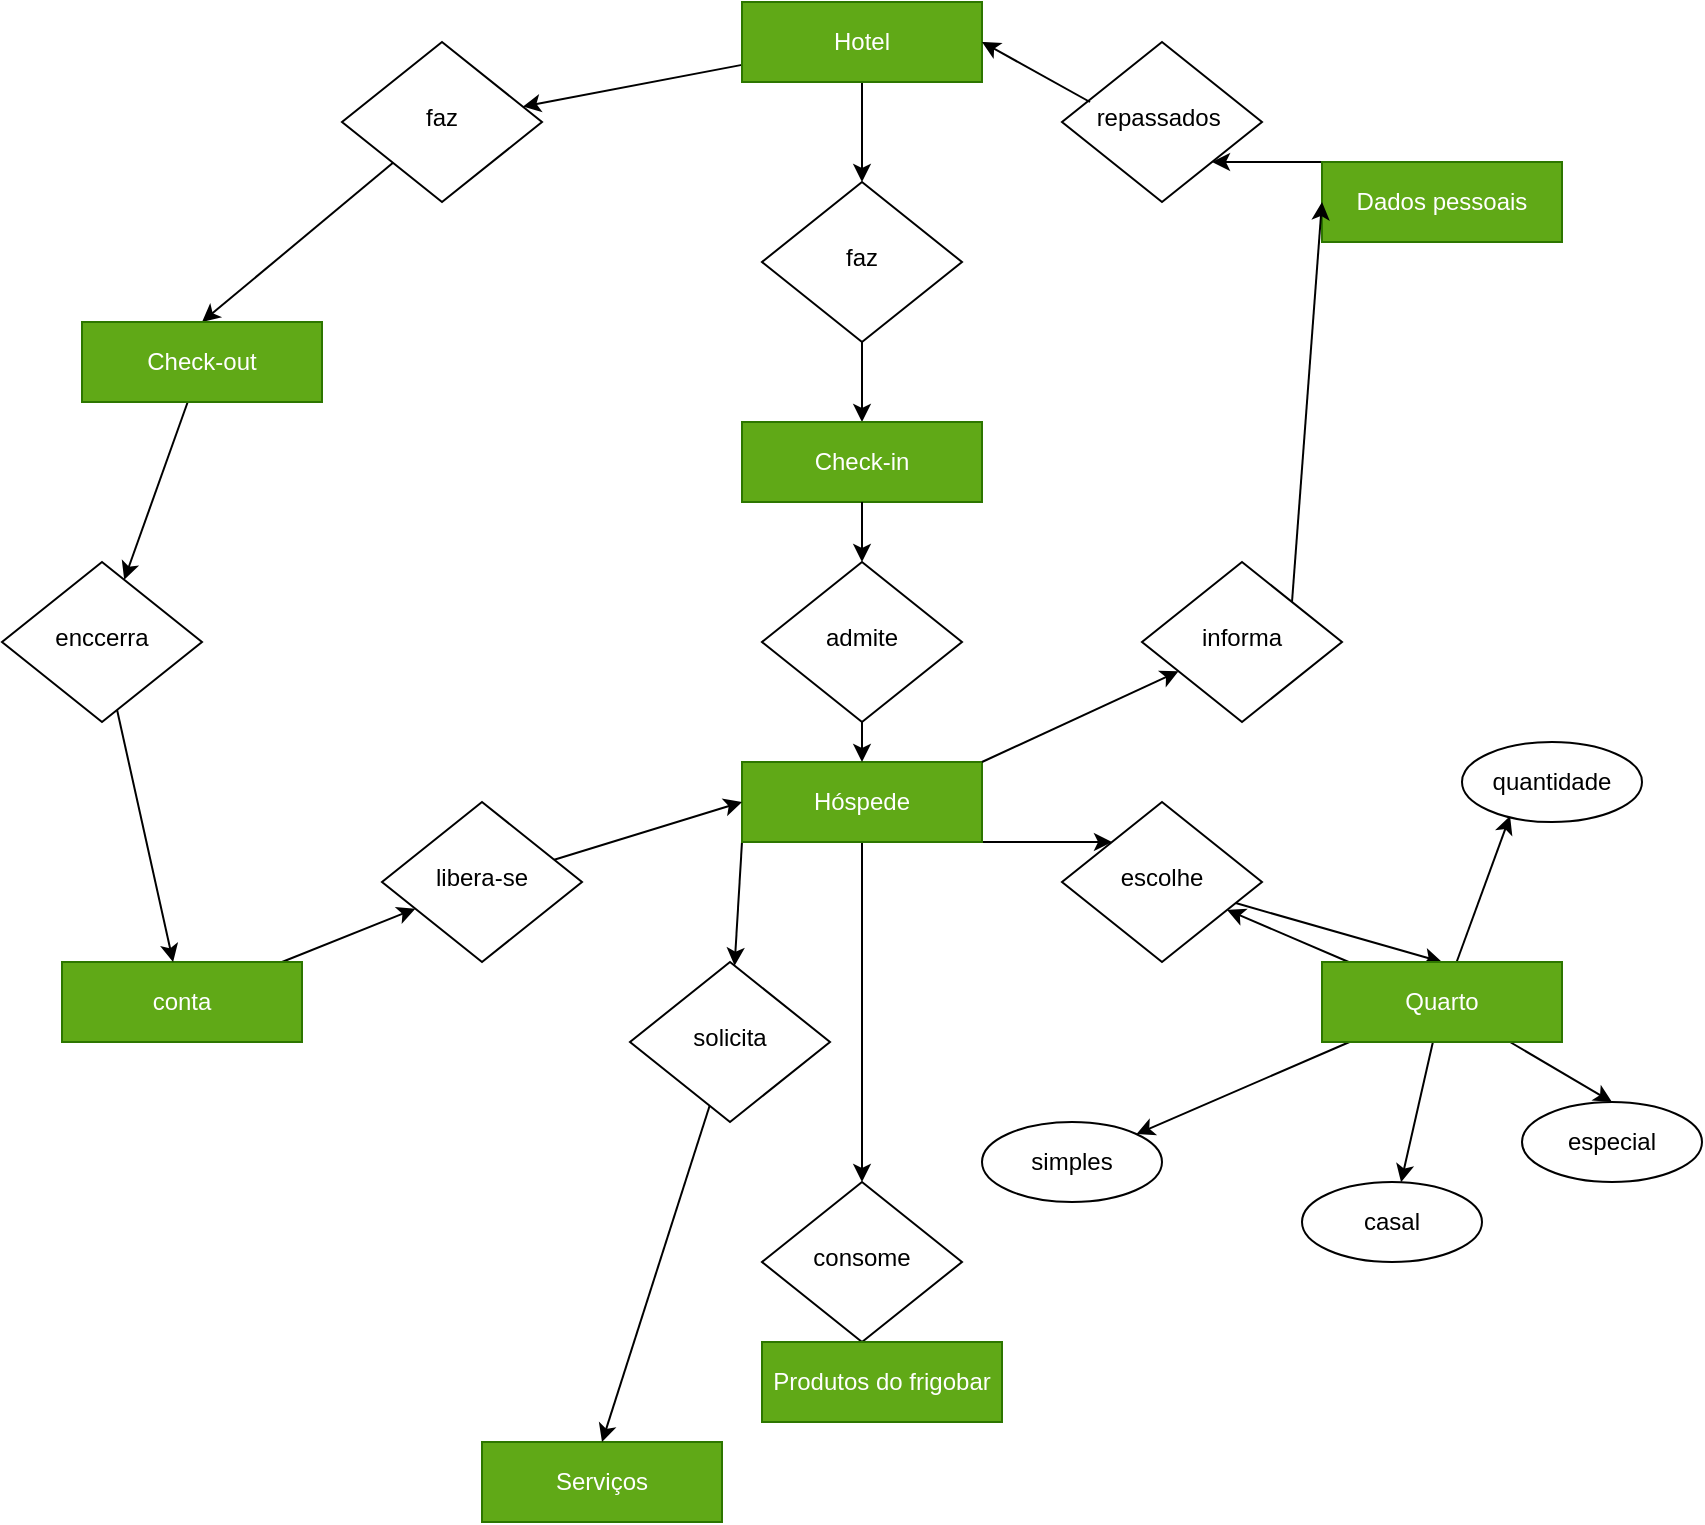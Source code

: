 <mxfile version="13.7.4" type="device"><diagram id="C5RBs43oDa-KdzZeNtuy" name="Page-1"><mxGraphModel dx="868" dy="434" grid="1" gridSize="10" guides="1" tooltips="1" connect="1" arrows="1" fold="1" page="1" pageScale="1" pageWidth="827" pageHeight="1169" math="0" shadow="0"><root><mxCell id="WIyWlLk6GJQsqaUBKTNV-0"/><mxCell id="WIyWlLk6GJQsqaUBKTNV-1" parent="WIyWlLk6GJQsqaUBKTNV-0"/><mxCell id="hgT_7oKULErAXgDmATPE-1" style="rounded=0;orthogonalLoop=1;jettySize=auto;html=1;exitX=0.5;exitY=1;exitDx=0;exitDy=0;" edge="1" parent="WIyWlLk6GJQsqaUBKTNV-1" source="WIyWlLk6GJQsqaUBKTNV-3" target="WIyWlLk6GJQsqaUBKTNV-6"><mxGeometry relative="1" as="geometry"><mxPoint x="310" y="80" as="targetPoint"/><mxPoint x="370" y="90" as="sourcePoint"/></mxGeometry></mxCell><mxCell id="hgT_7oKULErAXgDmATPE-38" style="edgeStyle=none;rounded=0;orthogonalLoop=1;jettySize=auto;html=1;" edge="1" parent="WIyWlLk6GJQsqaUBKTNV-1" source="WIyWlLk6GJQsqaUBKTNV-3" target="hgT_7oKULErAXgDmATPE-37"><mxGeometry relative="1" as="geometry"/></mxCell><mxCell id="WIyWlLk6GJQsqaUBKTNV-3" value="Hotel" style="rounded=0;whiteSpace=wrap;html=1;fontSize=12;glass=0;strokeWidth=1;shadow=0;fillColor=#60a917;strokeColor=#2D7600;fontColor=#ffffff;" parent="WIyWlLk6GJQsqaUBKTNV-1" vertex="1"><mxGeometry x="370" y="40" width="120" height="40" as="geometry"/></mxCell><mxCell id="WIyWlLk6GJQsqaUBKTNV-6" value="faz" style="rhombus;whiteSpace=wrap;html=1;shadow=0;fontFamily=Helvetica;fontSize=12;align=center;strokeWidth=1;spacing=6;spacingTop=-4;" parent="WIyWlLk6GJQsqaUBKTNV-1" vertex="1"><mxGeometry x="380" y="130" width="100" height="80" as="geometry"/></mxCell><mxCell id="WIyWlLk6GJQsqaUBKTNV-12" value="Serviços" style="rounded=0;whiteSpace=wrap;html=1;fontSize=12;glass=0;strokeWidth=1;shadow=0;fillColor=#60a917;strokeColor=#2D7600;fontColor=#ffffff;" parent="WIyWlLk6GJQsqaUBKTNV-1" vertex="1"><mxGeometry x="240" y="760" width="120" height="40" as="geometry"/></mxCell><mxCell id="hgT_7oKULErAXgDmATPE-3" value="" style="edgeStyle=none;rounded=0;orthogonalLoop=1;jettySize=auto;html=1;exitX=0;exitY=1;exitDx=0;exitDy=0;" edge="1" parent="WIyWlLk6GJQsqaUBKTNV-1" source="hgT_7oKULErAXgDmATPE-2" target="hgT_7oKULErAXgDmATPE-15"><mxGeometry relative="1" as="geometry"/></mxCell><mxCell id="hgT_7oKULErAXgDmATPE-19" style="edgeStyle=none;rounded=0;orthogonalLoop=1;jettySize=auto;html=1;entryX=0.5;entryY=0;entryDx=0;entryDy=0;" edge="1" parent="WIyWlLk6GJQsqaUBKTNV-1" source="hgT_7oKULErAXgDmATPE-2" target="hgT_7oKULErAXgDmATPE-17"><mxGeometry relative="1" as="geometry"/></mxCell><mxCell id="hgT_7oKULErAXgDmATPE-23" style="edgeStyle=none;rounded=0;orthogonalLoop=1;jettySize=auto;html=1;entryX=0.25;entryY=0.25;entryDx=0;entryDy=0;entryPerimeter=0;exitX=1;exitY=1;exitDx=0;exitDy=0;" edge="1" parent="WIyWlLk6GJQsqaUBKTNV-1" source="hgT_7oKULErAXgDmATPE-2" target="hgT_7oKULErAXgDmATPE-22"><mxGeometry relative="1" as="geometry"/></mxCell><mxCell id="hgT_7oKULErAXgDmATPE-2" value="Hóspede" style="rounded=0;whiteSpace=wrap;html=1;fontSize=12;glass=0;strokeWidth=1;shadow=0;fillColor=#60a917;strokeColor=#2D7600;fontColor=#ffffff;" vertex="1" parent="WIyWlLk6GJQsqaUBKTNV-1"><mxGeometry x="370" y="420" width="120" height="40" as="geometry"/></mxCell><mxCell id="hgT_7oKULErAXgDmATPE-4" style="rounded=0;orthogonalLoop=1;jettySize=auto;html=1;exitX=0.5;exitY=1;exitDx=0;exitDy=0;entryX=0.5;entryY=0;entryDx=0;entryDy=0;" edge="1" parent="WIyWlLk6GJQsqaUBKTNV-1" source="WIyWlLk6GJQsqaUBKTNV-6" target="hgT_7oKULErAXgDmATPE-40"><mxGeometry relative="1" as="geometry"><mxPoint x="350" y="190" as="targetPoint"/><mxPoint x="320" y="170" as="sourcePoint"/></mxGeometry></mxCell><mxCell id="hgT_7oKULErAXgDmATPE-5" value="informa" style="rhombus;whiteSpace=wrap;html=1;shadow=0;fontFamily=Helvetica;fontSize=12;align=center;strokeWidth=1;spacing=6;spacingTop=-4;" vertex="1" parent="WIyWlLk6GJQsqaUBKTNV-1"><mxGeometry x="570" y="320" width="100" height="80" as="geometry"/></mxCell><mxCell id="hgT_7oKULErAXgDmATPE-6" style="rounded=0;orthogonalLoop=1;jettySize=auto;html=1;exitX=1;exitY=0;exitDx=0;exitDy=0;" edge="1" parent="WIyWlLk6GJQsqaUBKTNV-1" source="hgT_7oKULErAXgDmATPE-2" target="hgT_7oKULErAXgDmATPE-5"><mxGeometry relative="1" as="geometry"><mxPoint x="585" y="220" as="targetPoint"/><mxPoint x="510" y="170" as="sourcePoint"/></mxGeometry></mxCell><mxCell id="hgT_7oKULErAXgDmATPE-10" style="edgeStyle=none;rounded=0;orthogonalLoop=1;jettySize=auto;html=1;entryX=1;entryY=1;entryDx=0;entryDy=0;exitX=0;exitY=0;exitDx=0;exitDy=0;" edge="1" parent="WIyWlLk6GJQsqaUBKTNV-1" source="hgT_7oKULErAXgDmATPE-7" target="hgT_7oKULErAXgDmATPE-11"><mxGeometry relative="1" as="geometry"/></mxCell><mxCell id="hgT_7oKULErAXgDmATPE-7" value="Dados pessoais" style="rounded=0;whiteSpace=wrap;html=1;fontSize=12;glass=0;strokeWidth=1;shadow=0;fillColor=#60a917;strokeColor=#2D7600;fontColor=#ffffff;" vertex="1" parent="WIyWlLk6GJQsqaUBKTNV-1"><mxGeometry x="660" y="120" width="120" height="40" as="geometry"/></mxCell><mxCell id="hgT_7oKULErAXgDmATPE-9" style="rounded=0;orthogonalLoop=1;jettySize=auto;html=1;exitX=1;exitY=0;exitDx=0;exitDy=0;entryX=0;entryY=0.5;entryDx=0;entryDy=0;" edge="1" parent="WIyWlLk6GJQsqaUBKTNV-1" source="hgT_7oKULErAXgDmATPE-5" target="hgT_7oKULErAXgDmATPE-7"><mxGeometry relative="1" as="geometry"><mxPoint x="680" y="150" as="targetPoint"/><mxPoint x="630" y="150" as="sourcePoint"/></mxGeometry></mxCell><mxCell id="hgT_7oKULErAXgDmATPE-11" value="repassados&amp;nbsp;" style="rhombus;whiteSpace=wrap;html=1;shadow=0;fontFamily=Helvetica;fontSize=12;align=center;strokeWidth=1;spacing=6;spacingTop=-4;" vertex="1" parent="WIyWlLk6GJQsqaUBKTNV-1"><mxGeometry x="530" y="60" width="100" height="80" as="geometry"/></mxCell><mxCell id="hgT_7oKULErAXgDmATPE-14" style="edgeStyle=none;rounded=0;orthogonalLoop=1;jettySize=auto;html=1;entryX=1;entryY=0.5;entryDx=0;entryDy=0;exitX=0.14;exitY=0.375;exitDx=0;exitDy=0;exitPerimeter=0;" edge="1" parent="WIyWlLk6GJQsqaUBKTNV-1" source="hgT_7oKULErAXgDmATPE-11" target="WIyWlLk6GJQsqaUBKTNV-3"><mxGeometry relative="1" as="geometry"><mxPoint x="530" y="50" as="sourcePoint"/><mxPoint x="505" y="20" as="targetPoint"/></mxGeometry></mxCell><mxCell id="hgT_7oKULErAXgDmATPE-15" value="solicita" style="rhombus;whiteSpace=wrap;html=1;shadow=0;fontFamily=Helvetica;fontSize=12;align=center;strokeWidth=1;spacing=6;spacingTop=-4;" vertex="1" parent="WIyWlLk6GJQsqaUBKTNV-1"><mxGeometry x="314" y="520" width="100" height="80" as="geometry"/></mxCell><mxCell id="hgT_7oKULErAXgDmATPE-16" style="rounded=0;orthogonalLoop=1;jettySize=auto;html=1;entryX=0.5;entryY=0;entryDx=0;entryDy=0;" edge="1" parent="WIyWlLk6GJQsqaUBKTNV-1" source="hgT_7oKULErAXgDmATPE-15" target="WIyWlLk6GJQsqaUBKTNV-12"><mxGeometry relative="1" as="geometry"><mxPoint x="278.571" y="402.857" as="targetPoint"/><mxPoint x="350" y="360" as="sourcePoint"/></mxGeometry></mxCell><mxCell id="hgT_7oKULErAXgDmATPE-21" value="" style="edgeStyle=none;rounded=0;orthogonalLoop=1;jettySize=auto;html=1;exitX=0.5;exitY=1;exitDx=0;exitDy=0;" edge="1" parent="WIyWlLk6GJQsqaUBKTNV-1" source="hgT_7oKULErAXgDmATPE-17" target="hgT_7oKULErAXgDmATPE-20"><mxGeometry relative="1" as="geometry"/></mxCell><mxCell id="hgT_7oKULErAXgDmATPE-17" value="consome" style="rhombus;whiteSpace=wrap;html=1;shadow=0;fontFamily=Helvetica;fontSize=12;align=center;strokeWidth=1;spacing=6;spacingTop=-4;" vertex="1" parent="WIyWlLk6GJQsqaUBKTNV-1"><mxGeometry x="380" y="630" width="100" height="80" as="geometry"/></mxCell><mxCell id="hgT_7oKULErAXgDmATPE-20" value="Produtos do frigobar" style="rounded=0;whiteSpace=wrap;html=1;fontSize=12;glass=0;strokeWidth=1;shadow=0;fillColor=#60a917;strokeColor=#2D7600;fontColor=#ffffff;" vertex="1" parent="WIyWlLk6GJQsqaUBKTNV-1"><mxGeometry x="380" y="710" width="120" height="40" as="geometry"/></mxCell><mxCell id="hgT_7oKULErAXgDmATPE-28" style="edgeStyle=none;rounded=0;orthogonalLoop=1;jettySize=auto;html=1;entryX=0.5;entryY=0;entryDx=0;entryDy=0;" edge="1" parent="WIyWlLk6GJQsqaUBKTNV-1" source="hgT_7oKULErAXgDmATPE-22" target="hgT_7oKULErAXgDmATPE-24"><mxGeometry relative="1" as="geometry"/></mxCell><mxCell id="hgT_7oKULErAXgDmATPE-22" value="escolhe" style="rhombus;whiteSpace=wrap;html=1;shadow=0;fontFamily=Helvetica;fontSize=12;align=center;strokeWidth=1;spacing=6;spacingTop=-4;" vertex="1" parent="WIyWlLk6GJQsqaUBKTNV-1"><mxGeometry x="530" y="440" width="100" height="80" as="geometry"/></mxCell><mxCell id="hgT_7oKULErAXgDmATPE-32" style="edgeStyle=none;rounded=0;orthogonalLoop=1;jettySize=auto;html=1;" edge="1" parent="WIyWlLk6GJQsqaUBKTNV-1" source="hgT_7oKULErAXgDmATPE-24" target="hgT_7oKULErAXgDmATPE-29"><mxGeometry relative="1" as="geometry"/></mxCell><mxCell id="hgT_7oKULErAXgDmATPE-33" value="" style="edgeStyle=none;rounded=0;orthogonalLoop=1;jettySize=auto;html=1;" edge="1" parent="WIyWlLk6GJQsqaUBKTNV-1" source="hgT_7oKULErAXgDmATPE-24" target="hgT_7oKULErAXgDmATPE-30"><mxGeometry relative="1" as="geometry"/></mxCell><mxCell id="hgT_7oKULErAXgDmATPE-34" style="edgeStyle=none;rounded=0;orthogonalLoop=1;jettySize=auto;html=1;entryX=0.5;entryY=0;entryDx=0;entryDy=0;" edge="1" parent="WIyWlLk6GJQsqaUBKTNV-1" source="hgT_7oKULErAXgDmATPE-24" target="hgT_7oKULErAXgDmATPE-31"><mxGeometry relative="1" as="geometry"/></mxCell><mxCell id="hgT_7oKULErAXgDmATPE-36" style="edgeStyle=none;rounded=0;orthogonalLoop=1;jettySize=auto;html=1;entryX=0.267;entryY=0.925;entryDx=0;entryDy=0;entryPerimeter=0;" edge="1" parent="WIyWlLk6GJQsqaUBKTNV-1" source="hgT_7oKULErAXgDmATPE-24" target="hgT_7oKULErAXgDmATPE-35"><mxGeometry relative="1" as="geometry"/></mxCell><mxCell id="hgT_7oKULErAXgDmATPE-55" value="" style="edgeStyle=none;rounded=0;orthogonalLoop=1;jettySize=auto;html=1;" edge="1" parent="WIyWlLk6GJQsqaUBKTNV-1" source="hgT_7oKULErAXgDmATPE-24" target="hgT_7oKULErAXgDmATPE-22"><mxGeometry relative="1" as="geometry"/></mxCell><mxCell id="hgT_7oKULErAXgDmATPE-24" value="Quarto" style="rounded=0;whiteSpace=wrap;html=1;fontSize=12;glass=0;strokeWidth=1;shadow=0;fillColor=#60a917;strokeColor=#2D7600;fontColor=#ffffff;" vertex="1" parent="WIyWlLk6GJQsqaUBKTNV-1"><mxGeometry x="660" y="520" width="120" height="40" as="geometry"/></mxCell><mxCell id="hgT_7oKULErAXgDmATPE-29" value="simples" style="ellipse;whiteSpace=wrap;html=1;rounded=0;glass=0;" vertex="1" parent="WIyWlLk6GJQsqaUBKTNV-1"><mxGeometry x="490" y="600" width="90" height="40" as="geometry"/></mxCell><mxCell id="hgT_7oKULErAXgDmATPE-30" value="casal" style="ellipse;whiteSpace=wrap;html=1;rounded=0;glass=0;" vertex="1" parent="WIyWlLk6GJQsqaUBKTNV-1"><mxGeometry x="650" y="630" width="90" height="40" as="geometry"/></mxCell><mxCell id="hgT_7oKULErAXgDmATPE-31" value="especial" style="ellipse;whiteSpace=wrap;html=1;rounded=0;glass=0;" vertex="1" parent="WIyWlLk6GJQsqaUBKTNV-1"><mxGeometry x="760" y="590" width="90" height="40" as="geometry"/></mxCell><mxCell id="hgT_7oKULErAXgDmATPE-35" value="quantidade" style="ellipse;whiteSpace=wrap;html=1;rounded=0;glass=0;" vertex="1" parent="WIyWlLk6GJQsqaUBKTNV-1"><mxGeometry x="730" y="410" width="90" height="40" as="geometry"/></mxCell><mxCell id="hgT_7oKULErAXgDmATPE-39" style="edgeStyle=none;rounded=0;orthogonalLoop=1;jettySize=auto;html=1;entryX=0.5;entryY=0;entryDx=0;entryDy=0;" edge="1" parent="WIyWlLk6GJQsqaUBKTNV-1" source="hgT_7oKULErAXgDmATPE-37" target="hgT_7oKULErAXgDmATPE-43"><mxGeometry relative="1" as="geometry"><mxPoint x="200" y="220" as="targetPoint"/></mxGeometry></mxCell><mxCell id="hgT_7oKULErAXgDmATPE-37" value="faz" style="rhombus;whiteSpace=wrap;html=1;shadow=0;fontFamily=Helvetica;fontSize=12;align=center;strokeWidth=1;spacing=6;spacingTop=-4;" vertex="1" parent="WIyWlLk6GJQsqaUBKTNV-1"><mxGeometry x="170" y="60" width="100" height="80" as="geometry"/></mxCell><mxCell id="hgT_7oKULErAXgDmATPE-41" style="edgeStyle=none;rounded=0;orthogonalLoop=1;jettySize=auto;html=1;entryX=0.5;entryY=0;entryDx=0;entryDy=0;" edge="1" parent="WIyWlLk6GJQsqaUBKTNV-1" source="hgT_7oKULErAXgDmATPE-52" target="hgT_7oKULErAXgDmATPE-2"><mxGeometry relative="1" as="geometry"><mxPoint x="432" y="350" as="targetPoint"/></mxGeometry></mxCell><mxCell id="hgT_7oKULErAXgDmATPE-40" value="Check-in" style="rounded=0;whiteSpace=wrap;html=1;fontSize=12;glass=0;strokeWidth=1;shadow=0;fillColor=#60a917;strokeColor=#2D7600;fontColor=#ffffff;" vertex="1" parent="WIyWlLk6GJQsqaUBKTNV-1"><mxGeometry x="370" y="250" width="120" height="40" as="geometry"/></mxCell><mxCell id="hgT_7oKULErAXgDmATPE-44" style="edgeStyle=none;rounded=0;orthogonalLoop=1;jettySize=auto;html=1;" edge="1" parent="WIyWlLk6GJQsqaUBKTNV-1" source="hgT_7oKULErAXgDmATPE-43" target="hgT_7oKULErAXgDmATPE-45"><mxGeometry relative="1" as="geometry"/></mxCell><mxCell id="hgT_7oKULErAXgDmATPE-43" value="Check-out" style="rounded=0;whiteSpace=wrap;html=1;fontSize=12;glass=0;strokeWidth=1;shadow=0;fillColor=#60a917;strokeColor=#2D7600;fontColor=#ffffff;" vertex="1" parent="WIyWlLk6GJQsqaUBKTNV-1"><mxGeometry x="40" y="200" width="120" height="40" as="geometry"/></mxCell><mxCell id="hgT_7oKULErAXgDmATPE-45" value="enccerra" style="rhombus;whiteSpace=wrap;html=1;shadow=0;fontFamily=Helvetica;fontSize=12;align=center;strokeWidth=1;spacing=6;spacingTop=-4;" vertex="1" parent="WIyWlLk6GJQsqaUBKTNV-1"><mxGeometry y="320" width="100" height="80" as="geometry"/></mxCell><mxCell id="hgT_7oKULErAXgDmATPE-50" style="edgeStyle=none;rounded=0;orthogonalLoop=1;jettySize=auto;html=1;" edge="1" parent="WIyWlLk6GJQsqaUBKTNV-1" source="hgT_7oKULErAXgDmATPE-47" target="hgT_7oKULErAXgDmATPE-49"><mxGeometry relative="1" as="geometry"/></mxCell><mxCell id="hgT_7oKULErAXgDmATPE-47" value="conta" style="rounded=0;whiteSpace=wrap;html=1;fontSize=12;glass=0;strokeWidth=1;shadow=0;fillColor=#60a917;strokeColor=#2D7600;fontColor=#ffffff;" vertex="1" parent="WIyWlLk6GJQsqaUBKTNV-1"><mxGeometry x="30" y="520" width="120" height="40" as="geometry"/></mxCell><mxCell id="hgT_7oKULErAXgDmATPE-48" value="" style="edgeStyle=none;rounded=0;orthogonalLoop=1;jettySize=auto;html=1;" edge="1" parent="WIyWlLk6GJQsqaUBKTNV-1" source="hgT_7oKULErAXgDmATPE-45" target="hgT_7oKULErAXgDmATPE-47"><mxGeometry relative="1" as="geometry"><mxPoint x="88.447" y="308.758" as="sourcePoint"/><mxPoint x="370" y="301.538" as="targetPoint"/></mxGeometry></mxCell><mxCell id="hgT_7oKULErAXgDmATPE-51" style="edgeStyle=none;rounded=0;orthogonalLoop=1;jettySize=auto;html=1;entryX=0;entryY=0.5;entryDx=0;entryDy=0;" edge="1" parent="WIyWlLk6GJQsqaUBKTNV-1" source="hgT_7oKULErAXgDmATPE-49" target="hgT_7oKULErAXgDmATPE-2"><mxGeometry relative="1" as="geometry"/></mxCell><mxCell id="hgT_7oKULErAXgDmATPE-49" value="libera-se" style="rhombus;whiteSpace=wrap;html=1;shadow=0;fontFamily=Helvetica;fontSize=12;align=center;strokeWidth=1;spacing=6;spacingTop=-4;" vertex="1" parent="WIyWlLk6GJQsqaUBKTNV-1"><mxGeometry x="190" y="440" width="100" height="80" as="geometry"/></mxCell><mxCell id="hgT_7oKULErAXgDmATPE-52" value="admite" style="rhombus;whiteSpace=wrap;html=1;shadow=0;fontFamily=Helvetica;fontSize=12;align=center;strokeWidth=1;spacing=6;spacingTop=-4;" vertex="1" parent="WIyWlLk6GJQsqaUBKTNV-1"><mxGeometry x="380" y="320" width="100" height="80" as="geometry"/></mxCell><mxCell id="hgT_7oKULErAXgDmATPE-53" style="edgeStyle=none;rounded=0;orthogonalLoop=1;jettySize=auto;html=1;entryX=0.5;entryY=0;entryDx=0;entryDy=0;" edge="1" parent="WIyWlLk6GJQsqaUBKTNV-1" source="hgT_7oKULErAXgDmATPE-40" target="hgT_7oKULErAXgDmATPE-52"><mxGeometry relative="1" as="geometry"><mxPoint x="430" y="290" as="sourcePoint"/><mxPoint x="430" y="420" as="targetPoint"/></mxGeometry></mxCell></root></mxGraphModel></diagram></mxfile>